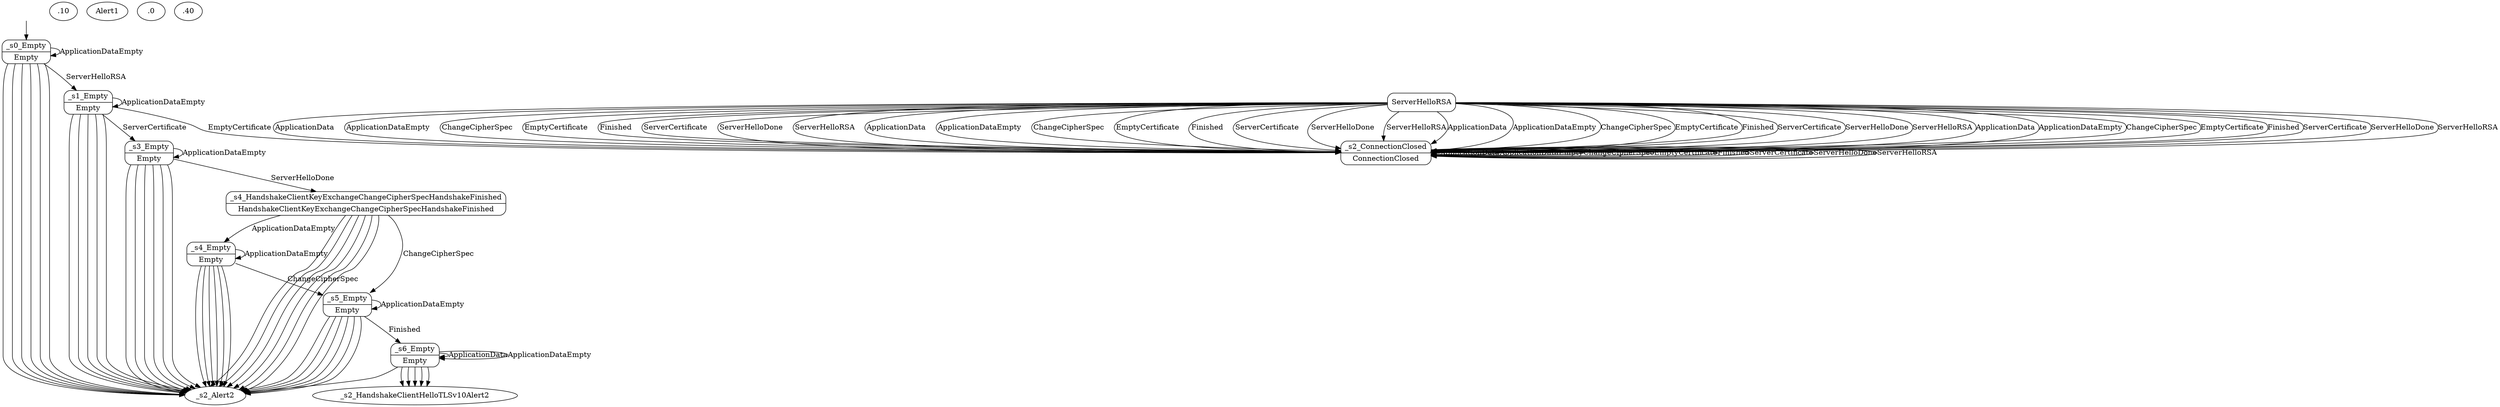 digraph g {

    __start0 [label="" shape="none"]
    __start0 -> _s0_Empty

    _s0_Empty [label="{ _s0_Empty | Empty }" shape="record" style="rounded"]
    _s1_Empty [label="{ _s1_Empty | Empty }" shape="record" style="rounded"]
    _s2_Alert2.10Alert1.0ConnectionClosed [label="{ _s2_Alert2.10Alert1.0ConnectionClosed | Alert2.10Alert1.0ConnectionClosed }" shape="record" style="rounded"]
    _s2_Alert2.10ConnectionClosed [label="{ _s2_Alert2.10ConnectionClosed | Alert2.10ConnectionClosed }" shape="record" style="rounded"]
    _s2_ConnectionClosed [label="{ _s2_ConnectionClosed | ConnectionClosed }" shape="record" style="rounded"]
    _s2_HandshakeClientHelloTLSv10Alert2.10ConnectionClosed [label="{ _s2_HandshakeClientHelloTLSv10Alert2.10ConnectionClosed | HandshakeClientHelloTLSv10Alert2.10ConnectionClosed }" shape="record" style="rounded"]
    _s2_HandshakeClientHelloTLSv10Alert2.40ConnectionClosed [label="{ _s2_HandshakeClientHelloTLSv10Alert2.40ConnectionClosed | HandshakeClientHelloTLSv10Alert2.40ConnectionClosed }" shape="record" style="rounded"]
    _s3_Empty [label="{ _s3_Empty | Empty }" shape="record" style="rounded"]
    _s4_Empty [label="{ _s4_Empty | Empty }" shape="record" style="rounded"]
    _s4_HandshakeClientKeyExchangeChangeCipherSpecHandshakeFinished [label="{ _s4_HandshakeClientKeyExchangeChangeCipherSpecHandshakeFinished | HandshakeClientKeyExchangeChangeCipherSpecHandshakeFinished }" shape="record" style="rounded"]
    _s5_Empty [label="{ _s5_Empty | Empty }" shape="record" style="rounded"]
    _s6_Empty [label="{ _s6_Empty | Empty }" shape="record" style="rounded"]

    _s0_Empty -> _s0_Empty  [label="ApplicationDataEmpty"]
    _s0_Empty -> _s1_Empty  [label="ServerHelloRSA"]
    _s0_Empty -> _s2_Alert2.10ConnectionClosed  [label="ApplicationData"]
    _s0_Empty -> _s2_Alert2.10ConnectionClosed  [label="ChangeCipherSpec"]
    _s0_Empty -> _s2_Alert2.10ConnectionClosed  [label="EmptyCertificate"]
    _s0_Empty -> _s2_Alert2.10ConnectionClosed  [label="Finished"]
    _s0_Empty -> _s2_Alert2.10ConnectionClosed  [label="ServerCertificate"]
    _s0_Empty -> _s2_Alert2.10ConnectionClosed  [label="ServerHelloDone"]
    _s1_Empty -> _s1_Empty  [label="ApplicationDataEmpty"]
    _s1_Empty -> _s2_Alert2.10ConnectionClosed  [label="ApplicationData"]
    _s1_Empty -> _s2_Alert2.10ConnectionClosed  [label="ChangeCipherSpec"]
    _s1_Empty -> _s2_Alert2.10ConnectionClosed  [label="Finished"]
    _s1_Empty -> _s2_Alert2.10ConnectionClosed  [label="ServerHelloDone"]
    _s1_Empty -> _s2_Alert2.10ConnectionClosed  [label="ServerHelloRSA"]
    _s1_Empty -> _s2_ConnectionClosed  [label="EmptyCertificate"]
    _s1_Empty -> _s3_Empty  [label="ServerCertificate"]
    _s2_Alert2.10Alert1.0ConnectionClosed -> _s2_ConnectionClosed  [label="ApplicationData"]
    _s2_Alert2.10Alert1.0ConnectionClosed -> _s2_ConnectionClosed  [label="ApplicationDataEmpty"]
    _s2_Alert2.10Alert1.0ConnectionClosed -> _s2_ConnectionClosed  [label="ChangeCipherSpec"]
    _s2_Alert2.10Alert1.0ConnectionClosed -> _s2_ConnectionClosed  [label="EmptyCertificate"]
    _s2_Alert2.10Alert1.0ConnectionClosed -> _s2_ConnectionClosed  [label="Finished"]
    _s2_Alert2.10Alert1.0ConnectionClosed -> _s2_ConnectionClosed  [label="ServerCertificate"]
    _s2_Alert2.10Alert1.0ConnectionClosed -> _s2_ConnectionClosed  [label="ServerHelloDone"]
    _s2_Alert2.10Alert1.0ConnectionClosed -> _s2_ConnectionClosed  [label="ServerHelloRSA"]
    _s2_Alert2.10ConnectionClosed -> _s2_ConnectionClosed  [label="ApplicationData"]
    _s2_Alert2.10ConnectionClosed -> _s2_ConnectionClosed  [label="ApplicationDataEmpty"]
    _s2_Alert2.10ConnectionClosed -> _s2_ConnectionClosed  [label="ChangeCipherSpec"]
    _s2_Alert2.10ConnectionClosed -> _s2_ConnectionClosed  [label="EmptyCertificate"]
    _s2_Alert2.10ConnectionClosed -> _s2_ConnectionClosed  [label="Finished"]
    _s2_Alert2.10ConnectionClosed -> _s2_ConnectionClosed  [label="ServerCertificate"]
    _s2_Alert2.10ConnectionClosed -> _s2_ConnectionClosed  [label="ServerHelloDone"]
    _s2_Alert2.10ConnectionClosed -> _s2_ConnectionClosed  [label="ServerHelloRSA"]
    _s2_ConnectionClosed -> _s2_ConnectionClosed  [label="ApplicationData"]
    _s2_ConnectionClosed -> _s2_ConnectionClosed  [label="ApplicationDataEmpty"]
    _s2_ConnectionClosed -> _s2_ConnectionClosed  [label="ChangeCipherSpec"]
    _s2_ConnectionClosed -> _s2_ConnectionClosed  [label="EmptyCertificate"]
    _s2_ConnectionClosed -> _s2_ConnectionClosed  [label="Finished"]
    _s2_ConnectionClosed -> _s2_ConnectionClosed  [label="ServerCertificate"]
    _s2_ConnectionClosed -> _s2_ConnectionClosed  [label="ServerHelloDone"]
    _s2_ConnectionClosed -> _s2_ConnectionClosed  [label="ServerHelloRSA"]
    _s2_HandshakeClientHelloTLSv10Alert2.10ConnectionClosed -> _s2_ConnectionClosed  [label="ApplicationData"]
    _s2_HandshakeClientHelloTLSv10Alert2.10ConnectionClosed -> _s2_ConnectionClosed  [label="ApplicationDataEmpty"]
    _s2_HandshakeClientHelloTLSv10Alert2.10ConnectionClosed -> _s2_ConnectionClosed  [label="ChangeCipherSpec"]
    _s2_HandshakeClientHelloTLSv10Alert2.10ConnectionClosed -> _s2_ConnectionClosed  [label="EmptyCertificate"]
    _s2_HandshakeClientHelloTLSv10Alert2.10ConnectionClosed -> _s2_ConnectionClosed  [label="Finished"]
    _s2_HandshakeClientHelloTLSv10Alert2.10ConnectionClosed -> _s2_ConnectionClosed  [label="ServerCertificate"]
    _s2_HandshakeClientHelloTLSv10Alert2.10ConnectionClosed -> _s2_ConnectionClosed  [label="ServerHelloDone"]
    _s2_HandshakeClientHelloTLSv10Alert2.10ConnectionClosed -> _s2_ConnectionClosed  [label="ServerHelloRSA"]
    _s2_HandshakeClientHelloTLSv10Alert2.40ConnectionClosed -> _s2_ConnectionClosed  [label="ApplicationData"]
    _s2_HandshakeClientHelloTLSv10Alert2.40ConnectionClosed -> _s2_ConnectionClosed  [label="ApplicationDataEmpty"]
    _s2_HandshakeClientHelloTLSv10Alert2.40ConnectionClosed -> _s2_ConnectionClosed  [label="ChangeCipherSpec"]
    _s2_HandshakeClientHelloTLSv10Alert2.40ConnectionClosed -> _s2_ConnectionClosed  [label="EmptyCertificate"]
    _s2_HandshakeClientHelloTLSv10Alert2.40ConnectionClosed -> _s2_ConnectionClosed  [label="Finished"]
    _s2_HandshakeClientHelloTLSv10Alert2.40ConnectionClosed -> _s2_ConnectionClosed  [label="ServerCertificate"]
    _s2_HandshakeClientHelloTLSv10Alert2.40ConnectionClosed -> _s2_ConnectionClosed  [label="ServerHelloDone"]
    _s2_HandshakeClientHelloTLSv10Alert2.40ConnectionClosed -> _s2_ConnectionClosed  [label="ServerHelloRSA"]
    _s3_Empty -> _s2_Alert2.10ConnectionClosed  [label="ApplicationData"]
    _s3_Empty -> _s2_Alert2.10ConnectionClosed  [label="ChangeCipherSpec"]
    _s3_Empty -> _s2_Alert2.10ConnectionClosed  [label="EmptyCertificate"]
    _s3_Empty -> _s2_Alert2.10ConnectionClosed  [label="Finished"]
    _s3_Empty -> _s2_Alert2.10ConnectionClosed  [label="ServerCertificate"]
    _s3_Empty -> _s2_Alert2.10ConnectionClosed  [label="ServerHelloRSA"]
    _s3_Empty -> _s3_Empty  [label="ApplicationDataEmpty"]
    _s3_Empty -> _s4_HandshakeClientKeyExchangeChangeCipherSpecHandshakeFinished  [label="ServerHelloDone"]
    _s4_Empty -> _s2_Alert2.10ConnectionClosed  [label="ApplicationData"]
    _s4_Empty -> _s2_Alert2.10ConnectionClosed  [label="EmptyCertificate"]
    _s4_Empty -> _s2_Alert2.10ConnectionClosed  [label="Finished"]
    _s4_Empty -> _s2_Alert2.10ConnectionClosed  [label="ServerCertificate"]
    _s4_Empty -> _s2_Alert2.10ConnectionClosed  [label="ServerHelloDone"]
    _s4_Empty -> _s2_Alert2.10ConnectionClosed  [label="ServerHelloRSA"]
    _s4_Empty -> _s4_Empty  [label="ApplicationDataEmpty"]
    _s4_Empty -> _s5_Empty  [label="ChangeCipherSpec"]
    _s4_HandshakeClientKeyExchangeChangeCipherSpecHandshakeFinished -> _s2_Alert2.10ConnectionClosed  [label="ApplicationData"]
    _s4_HandshakeClientKeyExchangeChangeCipherSpecHandshakeFinished -> _s2_Alert2.10ConnectionClosed  [label="EmptyCertificate"]
    _s4_HandshakeClientKeyExchangeChangeCipherSpecHandshakeFinished -> _s2_Alert2.10ConnectionClosed  [label="Finished"]
    _s4_HandshakeClientKeyExchangeChangeCipherSpecHandshakeFinished -> _s2_Alert2.10ConnectionClosed  [label="ServerCertificate"]
    _s4_HandshakeClientKeyExchangeChangeCipherSpecHandshakeFinished -> _s2_Alert2.10ConnectionClosed  [label="ServerHelloDone"]
    _s4_HandshakeClientKeyExchangeChangeCipherSpecHandshakeFinished -> _s2_Alert2.10ConnectionClosed  [label="ServerHelloRSA"]
    _s4_HandshakeClientKeyExchangeChangeCipherSpecHandshakeFinished -> _s4_Empty  [label="ApplicationDataEmpty"]
    _s4_HandshakeClientKeyExchangeChangeCipherSpecHandshakeFinished -> _s5_Empty  [label="ChangeCipherSpec"]
    _s5_Empty -> _s2_Alert2.10ConnectionClosed  [label="ApplicationData"]
    _s5_Empty -> _s2_Alert2.10ConnectionClosed  [label="ChangeCipherSpec"]
    _s5_Empty -> _s2_Alert2.10ConnectionClosed  [label="EmptyCertificate"]
    _s5_Empty -> _s2_Alert2.10ConnectionClosed  [label="ServerCertificate"]
    _s5_Empty -> _s2_Alert2.10ConnectionClosed  [label="ServerHelloDone"]
    _s5_Empty -> _s2_Alert2.10ConnectionClosed  [label="ServerHelloRSA"]
    _s5_Empty -> _s5_Empty  [label="ApplicationDataEmpty"]
    _s5_Empty -> _s6_Empty  [label="Finished"]
    _s6_Empty -> _s2_Alert2.10Alert1.0ConnectionClosed  [label="ChangeCipherSpec"]
    _s6_Empty -> _s2_HandshakeClientHelloTLSv10Alert2.10ConnectionClosed  [label="EmptyCertificate"]
    _s6_Empty -> _s2_HandshakeClientHelloTLSv10Alert2.10ConnectionClosed  [label="Finished"]
    _s6_Empty -> _s2_HandshakeClientHelloTLSv10Alert2.10ConnectionClosed  [label="ServerCertificate"]
    _s6_Empty -> _s2_HandshakeClientHelloTLSv10Alert2.10ConnectionClosed  [label="ServerHelloDone"]
    _s6_Empty -> _s2_HandshakeClientHelloTLSv10Alert2.40ConnectionClosed  [label="ServerHelloRSA"]
    _s6_Empty -> _s6_Empty  [label="ApplicationData"]
    _s6_Empty -> _s6_Empty  [label="ApplicationDataEmpty"]
}
